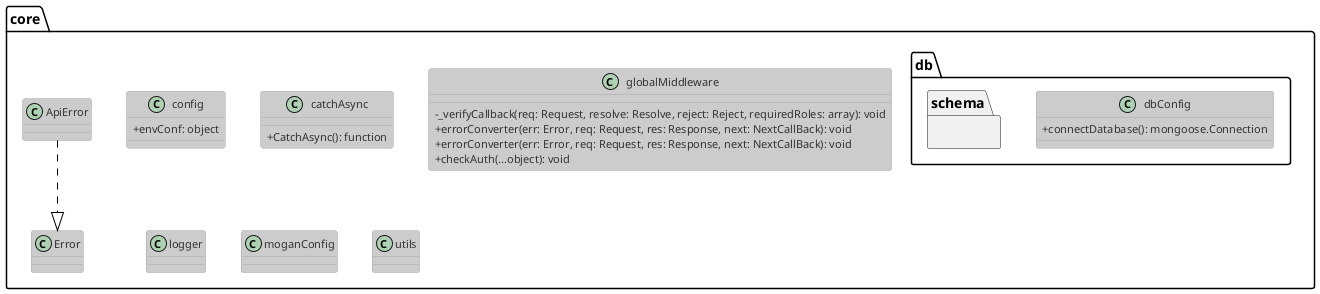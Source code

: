 @startuml coreClass
!theme reddress-lightblue
skinparam classAttributeIconSize 0

package core {

  class config {
    + {field} envConf: object
  }
  class ApiError {}
  class catchAsync {
      + {method} CatchAsync(): function
  }
  class globalMiddleware {
      - {method} _verifyCallback(req: Request, resolve: Resolve, reject: Reject, requiredRoles: array): void
      + {method} errorConverter(err: Error, req: Request, res: Response, next: NextCallBack): void
      + {method} errorConverter(err: Error, req: Request, res: Response, next: NextCallBack): void
      + {method} checkAuth(...object): void
  }
  class logger {
  }
  class moganConfig {}
  class utils {}

  package db{

    package schema {}
    class dbConfig {    
        + {field} connectDatabase(): mongoose.Connection
    }
  }

  ApiError  ..|> Error
}


@enduml
